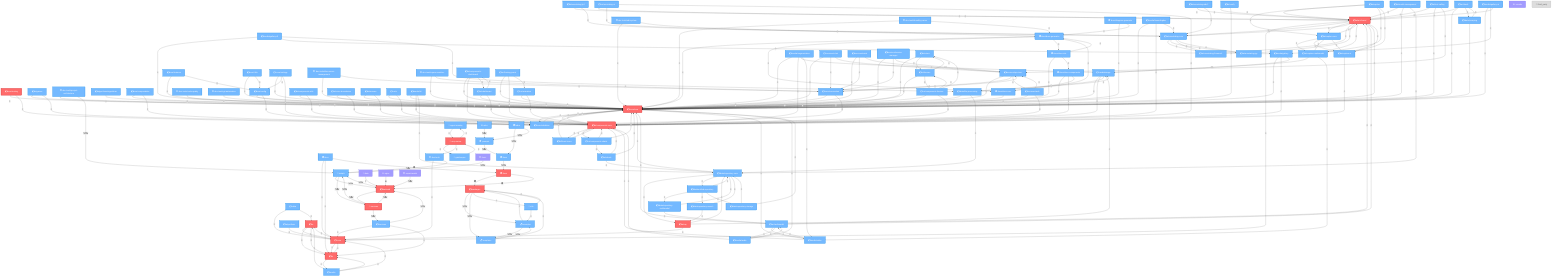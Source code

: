 graph TD
    packages["📦 packages"]:::critical
    packages_ai["📦 ai"]:::critical
    packages_algorithms["📦 algorithms"]:::important
    packages_core["📦 core"]:::critical
    packages_data["📦 data"]:::important
    packages_dev_tools["🛠️ dev-tools"]:::important
    packages_docs["📚 docs"]:::important
    packages_media["📦 media"]:::important
    packages_services["📦 services"]:::important
    packages_ui["📦 ui"]:::critical
    packages_ai_ai_shared["📦 ai/ai-shared"]:::critical
    packages_ai_rag["📦 ai/rag"]:::critical
    packages_core_core["📦 core/core"]:::critical
    packages_core_testing["📦 core/testing"]:::critical
    packages_ui_components_core["📦 ui/components-core"]:::critical
    packages_ui_games["📦 ui/games"]:::important
    packages_media_image["📦 media/image"]:::important
    packages_data_repository_core["📦 data/repository-core"]:::important
    packages_dev_tools_project_architecture["🛠️ dev-tools/project-architecture"]:::important
    packages_ai_annotating_florence2["📦 ai/annotating-florence2"]:::important
    packages_ai_annotating_joy["📦 ai/annotating-joy"]:::important
    packages_ai_annotating_jtp2["📦 ai/annotating-jtp2"]:::important
    packages_ai_annotating_ui["📦 ai/annotating-ui"]:::important
    packages_ai_annotating_wdv3["📦 ai/annotating-wdv3"]:::important
    packages_ai_caption["📦 ai/caption"]:::important
    packages_ai_caption_multimodal["📦 ai/caption-multimodal"]:::important
    packages_ai_caption_ui["📦 ai/caption-ui"]:::important
    packages_ai_comfy["📦 ai/comfy"]:::important
    packages_ai_model_management["📦 ai/model-management"]:::important
    packages_ai_multimodal["📦 ai/multimodal"]:::important
    packages_ai_nlweb["📦 ai/nlweb"]:::important
    packages_ai_tool_calling["📦 ai/tool-calling"]:::important
    packages_algorithms_algorithms["📦 algorithms/algorithms"]:::important
    packages_core_composables["📦 core/composables"]:::important
    packages_core_config["📦 core/config"]:::important
    packages_core_connection["📦 core/connection"]:::important
    packages_core_features["📦 core/features"]:::important
    packages_core_i18n["📦 core/i18n"]:::important
    packages_core_settings["📦 core/settings"]:::important
    packages_core_validation["📦 core/validation"]:::important
    packages_data_repository_multimodal["📦 data/repository-multimodal"]:::important
    packages_data_repository_search["📦 data/repository-search"]:::important
    packages_data_repository_storage["📦 data/repository-storage"]:::important
    packages_data_scraping["📦 data/scraping"]:::important
    packages_data_unified_repository["📦 data/unified-repository"]:::important
    packages_dev_tools_adr_system["🛠️ dev-tools/adr-system"]:::important
    packages_dev_tools_code_quality["🛠️ dev-tools/code-quality"]:::important
    packages_dev_tools_dev_server_management["🛠️ dev-tools/dev-server-management"]:::important
    packages_dev_tools_git_automation["🛠️ dev-tools/git-automation"]:::important
    packages_dev_tools_humility_parser["🛠️ dev-tools/humility-parser"]:::important
    packages_dev_tools_queue_watcher["🛠️ dev-tools/queue-watcher"]:::important
    packages_docs_diagram_generator["📚 docs/diagram-generator"]:::important
    packages_docs_docs_components["📚 docs/docs-components"]:::important
    packages_docs_docs_core["📚 docs/docs-core"]:::important
    packages_docs_docs_site["📚 docs/docs-site"]:::important
    packages_media_audio["📦 media/audio"]:::important
    packages_media_boundingbox["📦 media/boundingbox"]:::important
    packages_media_gallery["📦 media/gallery"]:::important
    packages_media_gallery_ai["📦 media/gallery-ai"]:::important
    packages_media_gallery_dl["📦 media/gallery-dl"]:::important
    packages_media_segmentation["📦 media/segmentation"]:::important
    packages_media_video["📦 media/video"]:::important
    packages_services_auth["📦 services/auth"]:::important
    packages_services_chat["📦 services/chat"]:::important
    packages_services_email["📦 services/email"]:::important
    packages_services_service_manager["📦 services/service-manager"]:::important
    packages_ui_animation["📦 ui/animation"]:::important
    packages_ui_colors["📦 ui/colors"]:::important
    packages_ui_components_charts["📦 ui/components-charts"]:::important
    packages_ui_components_dashboard["📦 ui/components-dashboard"]:::important
    packages_ui_components_themes["📦 ui/components-themes"]:::important
    packages_ui_components_utils["📦 ui/components-utils"]:::important
    packages_ui_dashboard["📦 ui/dashboard"]:::important
    packages_ui_error_boundaries["📦 ui/error-boundaries"]:::important
    packages_ui_floating_panel["📦 ui/floating-panel"]:::important
    packages_ui_monaco["📦 ui/monaco"]:::important
    packages_ui_themes["📦 ui/themes"]:::important
    packages_ui_ui["📦 ui/ui"]:::important
    packages_ai_annotating_core["📦 ai/annotating-core"]:::important
    packages_ai_caption_core["📦 ai/caption-core"]:::important
    packages_ui_charts["📦 ui/charts"]:::important
    packages_ui_fluent_icons["📦 ui/fluent-icons"]:::important
    packages_media_3d["📦 media/3d"]:::important
    packages_data_file_processing["📦 data/file-processing"]:::important
    packages_services_api_client["📦 services/api-client"]:::important
    packages_docs_docs_generator["📚 docs/docs-generator"]:::important
    services["🔧 services"]:::critical
    services_agent_naming["🔧 agent-naming"]:::important
    services_gatekeeper["🔧 gatekeeper"]:::important
    services_mcp_server["🔧 mcp-server"]:::critical
    docs["📚 docs"]:::critical
    _cursor_docs["📚 docs"]:::important
    _cursor_prompts["📚 prompts"]:::important
    _cursor_rules["⚙️ rules"]:::important
    examples["📋 examples"]:::important
    templates["📋 templates"]:::important
    e2e["🧪 e2e"]:::important
    scripts["📜 scripts"]:::important
    data["💾 data"]:::optional
    _cursor_todos["📚 todos"]:::important
    nginx["⚙️ nginx"]:::optional
    fenrir["🛠️ fenrir"]:::optional
    backend["📦 backend"]:::critical
    experimental["🛠️ experimental"]:::optional
    _vscode["⚙️ .vscode"]:::optional
    third_party["🔗 third_party"]:::excluded

    packages -->|👈👉| examples
    packages -->|👈👉| templates
    packages -->|🧪| e2e
    packages_ai -->|🔗| packages_core
    packages_ai -->|🔗| packages_ui
    packages_algorithms -->|🔗| packages_core
    packages_core -->|🔗| packages_ui
    packages_core -->|🔗| packages_ai
    packages_data -->|🔗| packages_core
    packages_data -->|🔗| packages_ai
    packages_dev_tools -->|🔗| packages_core
    packages_dev_tools -->|👈👉| scripts
    packages_docs -->|🔗| packages_core
    packages_docs -->|🔗| packages_ui
    packages_docs -->|📚| docs
    packages_media -->|🔗| packages_core
    packages_media -->|🔗| packages_ui
    packages_media -->|🔗| packages_ai
    packages_services -->|🔗| packages_core
    packages_services -->|🔗| packages_ui
    packages_services -->|👈👉| backend
    packages_ui -->|🔗| packages_core
    packages_ui -->|🔗| packages_ai
    packages_ui -->|🔗| packages_media
    packages_ai_ai_shared -->|🔗| packages_core
    packages_ai_ai_shared -->|🔗| packages_ai_annotating_core
    packages_ai_ai_shared -->|🔗| packages_ai_caption_core
    packages_ai_rag -->|🔗| packages_ai_ai_shared
    packages_ai_rag -->|🔗| packages_core
    packages_ai_rag -->|🔗| packages_data_repository_core
    packages_core_core -->|🔗| packages_core_validation
    packages_core_core -->|🔗| packages_ui_components_core
    packages_core_core -->|🔗| packages_ai_ai_shared
    packages_core_testing -->|🔗| packages_core_core
    packages_core_testing -->|🔗| packages_core_validation
    packages_ui_components_core -->|🔗| packages_core_core
    packages_ui_components_core -->|🔗| packages_ui_fluent_icons
    packages_ui_components_core -->|🔗| packages_ui_components_charts
    packages_ui_games -->|🔗| packages_core_core
    packages_ui_games -->|🔗| packages_ui_components_core
    packages_media_image -->|🔗| packages_core_core
    packages_media_image -->|🔗| packages_ui_components_core
    packages_media_image -->|🔗| packages_data_file_processing
    packages_data_repository_core -->|🔗| packages_core_core
    packages_data_repository_core -->|🔗| packages_ai_rag
    packages_data_repository_core -->|🔗| packages_data_unified_repository
    packages_dev_tools_project_architecture -->|🔗| packages_core_core
    packages_dev_tools_project_architecture -->|👈👉| scripts
    packages_ai_annotating_florence2 -->|🔗| packages_ai_ai_shared
    packages_ai_annotating_florence2 -->|🔗| packages_ai_annotating_core
    packages_ai_annotating_joy -->|🔗| packages_ai_ai_shared
    packages_ai_annotating_joy -->|🔗| packages_ai_annotating_core
    packages_ai_annotating_jtp2 -->|🔗| packages_ai_ai_shared
    packages_ai_annotating_jtp2 -->|🔗| packages_ai_annotating_core
    packages_ai_annotating_ui -->|🔗| packages_ai_ai_shared
    packages_ai_annotating_ui -->|🔗| packages_ai_annotating_core
    packages_ai_annotating_ui -->|🔗| packages_ui_components_core
    packages_ai_annotating_wdv3 -->|🔗| packages_ai_ai_shared
    packages_ai_annotating_wdv3 -->|🔗| packages_ai_annotating_core
    packages_ai_caption -->|🔗| packages_ai_ai_shared
    packages_ai_caption -->|🔗| packages_ai_caption_core
    packages_ai_caption -->|🔗| packages_ai_caption_multimodal
    packages_ai_caption -->|🔗| packages_ai_caption_ui
    packages_ai_caption_multimodal -->|🔗| packages_ai_ai_shared
    packages_ai_caption_multimodal -->|🔗| packages_ai_caption_core
    packages_ai_caption_multimodal -->|🔗| packages_media_image
    packages_ai_caption_multimodal -->|🔗| packages_media_video
    packages_ai_caption_ui -->|🔗| packages_ai_ai_shared
    packages_ai_caption_ui -->|🔗| packages_ai_caption_core
    packages_ai_caption_ui -->|🔗| packages_ui_components_core
    packages_ai_comfy -->|🔗| packages_ai_ai_shared
    packages_ai_comfy -->|🔗| packages_core_core
    packages_ai_model_management -->|🔗| packages_ai_ai_shared
    packages_ai_model_management -->|🔗| packages_core_core
    packages_ai_model_management -->|🔗| packages_data_repository_core
    packages_ai_multimodal -->|🔗| packages_ai_ai_shared
    packages_ai_multimodal -->|🔗| packages_core_core
    packages_ai_multimodal -->|🔗| packages_media_image
    packages_ai_multimodal -->|🔗| packages_media_video
    packages_ai_multimodal -->|🔗| packages_media_audio
    packages_ai_nlweb -->|🔗| packages_ai_ai_shared
    packages_ai_nlweb -->|🔗| packages_core_core
    packages_ai_nlweb -->|🔗| packages_data_scraping
    packages_ai_tool_calling -->|🔗| packages_ai_ai_shared
    packages_ai_tool_calling -->|🔗| packages_core_core
    packages_ai_tool_calling -->|🔗| packages_services_api_client
    packages_algorithms_algorithms -->|🔗| packages_core_core
    packages_core_composables -->|🔗| packages_core_core
    packages_core_composables -->|🔗| packages_core_validation
    packages_core_config -->|🔗| packages_core_core
    packages_core_config -->|🔗| packages_core_validation
    packages_core_connection -->|🔗| packages_core_core
    packages_core_connection -->|🔗| packages_core_validation
    packages_core_connection -->|🔗| packages_services_api_client
    packages_core_features -->|🔗| packages_core_core
    packages_core_features -->|🔗| packages_core_config
    packages_core_i18n -->|🔗| packages_core_core
    packages_core_i18n -->|🔗| packages_core_config
    packages_core_settings -->|🔗| packages_core_core
    packages_core_settings -->|🔗| packages_core_config
    packages_core_settings -->|🔗| packages_core_validation
    packages_core_validation -->|🔗| packages_core_core
    packages_data_repository_multimodal -->|🔗| packages_data_repository_core
    packages_data_repository_multimodal -->|🔗| packages_ai_multimodal
    packages_data_repository_search -->|🔗| packages_data_repository_core
    packages_data_repository_search -->|🔗| packages_ai_rag
    packages_data_repository_storage -->|🔗| packages_data_repository_core
    packages_data_repository_storage -->|🔗| packages_core_core
    packages_data_scraping -->|🔗| packages_core_core
    packages_data_scraping -->|🔗| packages_ai_nlweb
    packages_data_unified_repository -->|🔗| packages_data_repository_core
    packages_data_unified_repository -->|🔗| packages_data_repository_multimodal
    packages_data_unified_repository -->|🔗| packages_data_repository_search
    packages_data_unified_repository -->|🔗| packages_data_repository_storage
    packages_dev_tools_adr_system -->|🔗| packages_core_core
    packages_dev_tools_adr_system -->|🔗| packages_docs_docs_generator
    packages_dev_tools_code_quality -->|🔗| packages_core_core
    packages_dev_tools_dev_server_management -->|🔗| packages_core_core
    packages_dev_tools_dev_server_management -->|🔗| packages_core_connection
    packages_dev_tools_git_automation -->|🔗| packages_core_core
    packages_dev_tools_humility_parser -->|🔗| packages_core_core
    packages_dev_tools_humility_parser -->|🔗| packages_docs_docs_generator
    packages_dev_tools_queue_watcher -->|🔗| packages_core_core
    packages_dev_tools_queue_watcher -->|🔗| packages_core_connection
    packages_docs_diagram_generator -->|🔗| packages_core_core
    packages_docs_diagram_generator -->|🔗| packages_docs_docs_generator
    packages_docs_docs_components -->|🔗| packages_core_core
    packages_docs_docs_components -->|🔗| packages_ui_components_core
    packages_docs_docs_components -->|🔗| packages_docs_docs_core
    packages_docs_docs_core -->|🔗| packages_core_core
    packages_docs_docs_core -->|🔗| packages_docs_docs_generator
    packages_docs_docs_site -->|🔗| packages_core_core
    packages_docs_docs_site -->|🔗| packages_docs_docs_generator
    packages_docs_docs_site -->|🔗| packages_docs_docs_components
    packages_media_audio -->|🔗| packages_core_core
    packages_media_audio -->|🔗| packages_ui_components_core
    packages_media_audio -->|🔗| packages_ai_multimodal
    packages_media_boundingbox -->|🔗| packages_core_core
    packages_media_boundingbox -->|🔗| packages_ui_components_core
    packages_media_boundingbox -->|🔗| packages_ai_annotating_core
    packages_media_gallery -->|🔗| packages_core_core
    packages_media_gallery -->|🔗| packages_ui_components_core
    packages_media_gallery -->|🔗| packages_media_image
    packages_media_gallery_ai -->|🔗| packages_core_core
    packages_media_gallery_ai -->|🔗| packages_media_gallery
    packages_media_gallery_ai -->|🔗| packages_ai_ai_shared
    packages_media_gallery_dl -->|🔗| packages_core_core
    packages_media_gallery_dl -->|🔗| packages_media_gallery
    packages_media_gallery_dl -->|🔗| packages_data_file_processing
    packages_media_segmentation -->|🔗| packages_core_core
    packages_media_segmentation -->|🔗| packages_ui_components_core
    packages_media_segmentation -->|🔗| packages_media_image
    packages_media_segmentation -->|🔗| packages_media_video
    packages_media_video -->|🔗| packages_core_core
    packages_media_video -->|🔗| packages_ui_components_core
    packages_media_video -->|🔗| packages_ai_multimodal
    packages_services_auth -->|🔗| packages_core_core
    packages_services_auth -->|🔗| packages_core_validation
    packages_services_auth -->|🔗| packages_services_api_client
    packages_services_chat -->|🔗| packages_core_core
    packages_services_chat -->|🔗| packages_core_connection
    packages_services_chat -->|🔗| packages_services_api_client
    packages_services_email -->|🔗| packages_core_core
    packages_services_email -->|🔗| packages_core_connection
    packages_services_email -->|🔗| packages_services_api_client
    packages_services_service_manager -->|🔗| packages_core_core
    packages_services_service_manager -->|🔗| packages_core_connection
    packages_services_service_manager -->|🔗| packages_services_api_client
    packages_ui_animation -->|🔗| packages_core_core
    packages_ui_animation -->|🔗| packages_ui_components_core
    packages_ui_colors -->|🔗| packages_core_core
    packages_ui_colors -->|🔗| packages_ui_themes
    packages_ui_components_charts -->|🔗| packages_core_core
    packages_ui_components_charts -->|🔗| packages_ui_components_core
    packages_ui_components_charts -->|🔗| packages_ui_charts
    packages_ui_components_dashboard -->|🔗| packages_core_core
    packages_ui_components_dashboard -->|🔗| packages_ui_components_core
    packages_ui_components_dashboard -->|🔗| packages_ui_dashboard
    packages_ui_components_themes -->|🔗| packages_core_core
    packages_ui_components_themes -->|🔗| packages_ui_components_core
    packages_ui_components_themes -->|🔗| packages_ui_themes
    packages_ui_components_themes -->|🔗| packages_ui_colors
    packages_ui_components_utils -->|🔗| packages_core_core
    packages_ui_components_utils -->|🔗| packages_ui_components_core
    packages_ui_dashboard -->|🔗| packages_core_core
    packages_ui_dashboard -->|🔗| packages_ui_components_core
    packages_ui_dashboard -->|🔗| packages_ui_components_dashboard
    packages_ui_error_boundaries -->|🔗| packages_core_core
    packages_ui_error_boundaries -->|🔗| packages_ui_components_core
    packages_ui_floating_panel -->|🔗| packages_core_core
    packages_ui_floating_panel -->|🔗| packages_ui_components_core
    packages_ui_floating_panel -->|🔗| packages_ui_animation
    packages_ui_monaco -->|🔗| packages_core_core
    packages_ui_monaco -->|🔗| packages_ui_components_core
    packages_ui_themes -->|🔗| packages_core_core
    packages_ui_themes -->|🔗| packages_ui_colors
    packages_ui_themes -->|🔗| packages_ui_components_themes
    packages_ui_ui -->|🔗| packages_core_core
    packages_ui_ui -->|🔗| packages_ui_components_core
    packages_ai_annotating_core -->|🔗| packages_ai_ai_shared
    packages_ai_annotating_core -->|🔗| packages_ai_annotating_florence2
    packages_ai_annotating_core -->|🔗| packages_ai_annotating_joy
    packages_ai_caption_core -->|🔗| packages_ai_ai_shared
    packages_ai_caption_core -->|🔗| packages_ai_caption_multimodal
    packages_ai_caption_core -->|🔗| packages_ai_caption_ui
    packages_ui_charts -->|🔗| packages_core_core
    packages_ui_charts -->|🔗| packages_ui_components_core
    packages_ui_charts -->|🔗| packages_data_repository_core
    packages_ui_fluent_icons -->|🔗| packages_core_core
    packages_ui_fluent_icons -->|🔗| packages_ui_components_core
    packages_media_3d -->|🔗| packages_core_core
    packages_media_3d -->|🔗| packages_ui_components_core
    packages_media_3d -->|🔗| packages_data_repository_core
    packages_data_file_processing -->|🔗| packages_core_core
    packages_data_file_processing -->|🔗| packages_media_image
    packages_data_file_processing -->|🔗| packages_data_repository_core
    packages_services_api_client -->|🔗| packages_core_core
    packages_services_api_client -->|🔗| packages_core_connection
    packages_services_api_client -->|🔗| packages_services_auth
    packages_docs_docs_generator -->|🔗| packages_core_core
    packages_docs_docs_generator -->|🔗| packages_docs_docs_core
    packages_docs_docs_generator -->|🔗| packages_docs_docs_site
    services -->|👈👉| backend
    services -->|👈👉| scripts
    services -->|👈👉| packages_services
    services_agent_naming -->|🔗| services_mcp_server
    services_gatekeeper -->|🔗| services_mcp_server
    services_mcp_server -->|🔗| services_agent_naming
    services_mcp_server -->|🔗| services_gatekeeper
    services_mcp_server -->|🔗| packages_dev_tools
    docs -->|📚| packages
    docs -->|📚| backend
    _cursor_docs -->|👈👉| docs
    _cursor_prompts -->|👈👉| _cursor_docs
    _cursor_rules -->|👈👉| _cursor_prompts
    examples -->|🔗| packages
    examples -->|👈👉| templates
    templates -->|🔗| packages
    templates -->|👈👉| examples
    e2e -->|🧪| packages
    e2e -->|🧪| examples
    scripts -->|👈👉| backend
    scripts -->|👈👉| services
    data -->|🔗| backend
    _cursor_todos -->|👈👉| _cursor_docs
    _cursor_todos -->|👈👉| _cursor_prompts
    nginx -->|⚙️| backend
    fenrir -->|👈👉| scripts
    backend -->|👈👉| services
    backend -->|👈👉| scripts
    experimental -->|👈👉| backend

    classDef critical fill:#ff6b6b,stroke:#d63031,stroke-width:3px,color:#fff
    classDef important fill:#74b9ff,stroke:#0984e3,stroke-width:2px,color:#fff
    classDef optional fill:#a29bfe,stroke:#6c5ce7,stroke-width:1px,color:#fff
    classDef excluded fill:#ddd,stroke:#999,stroke-width:1px,color:#666